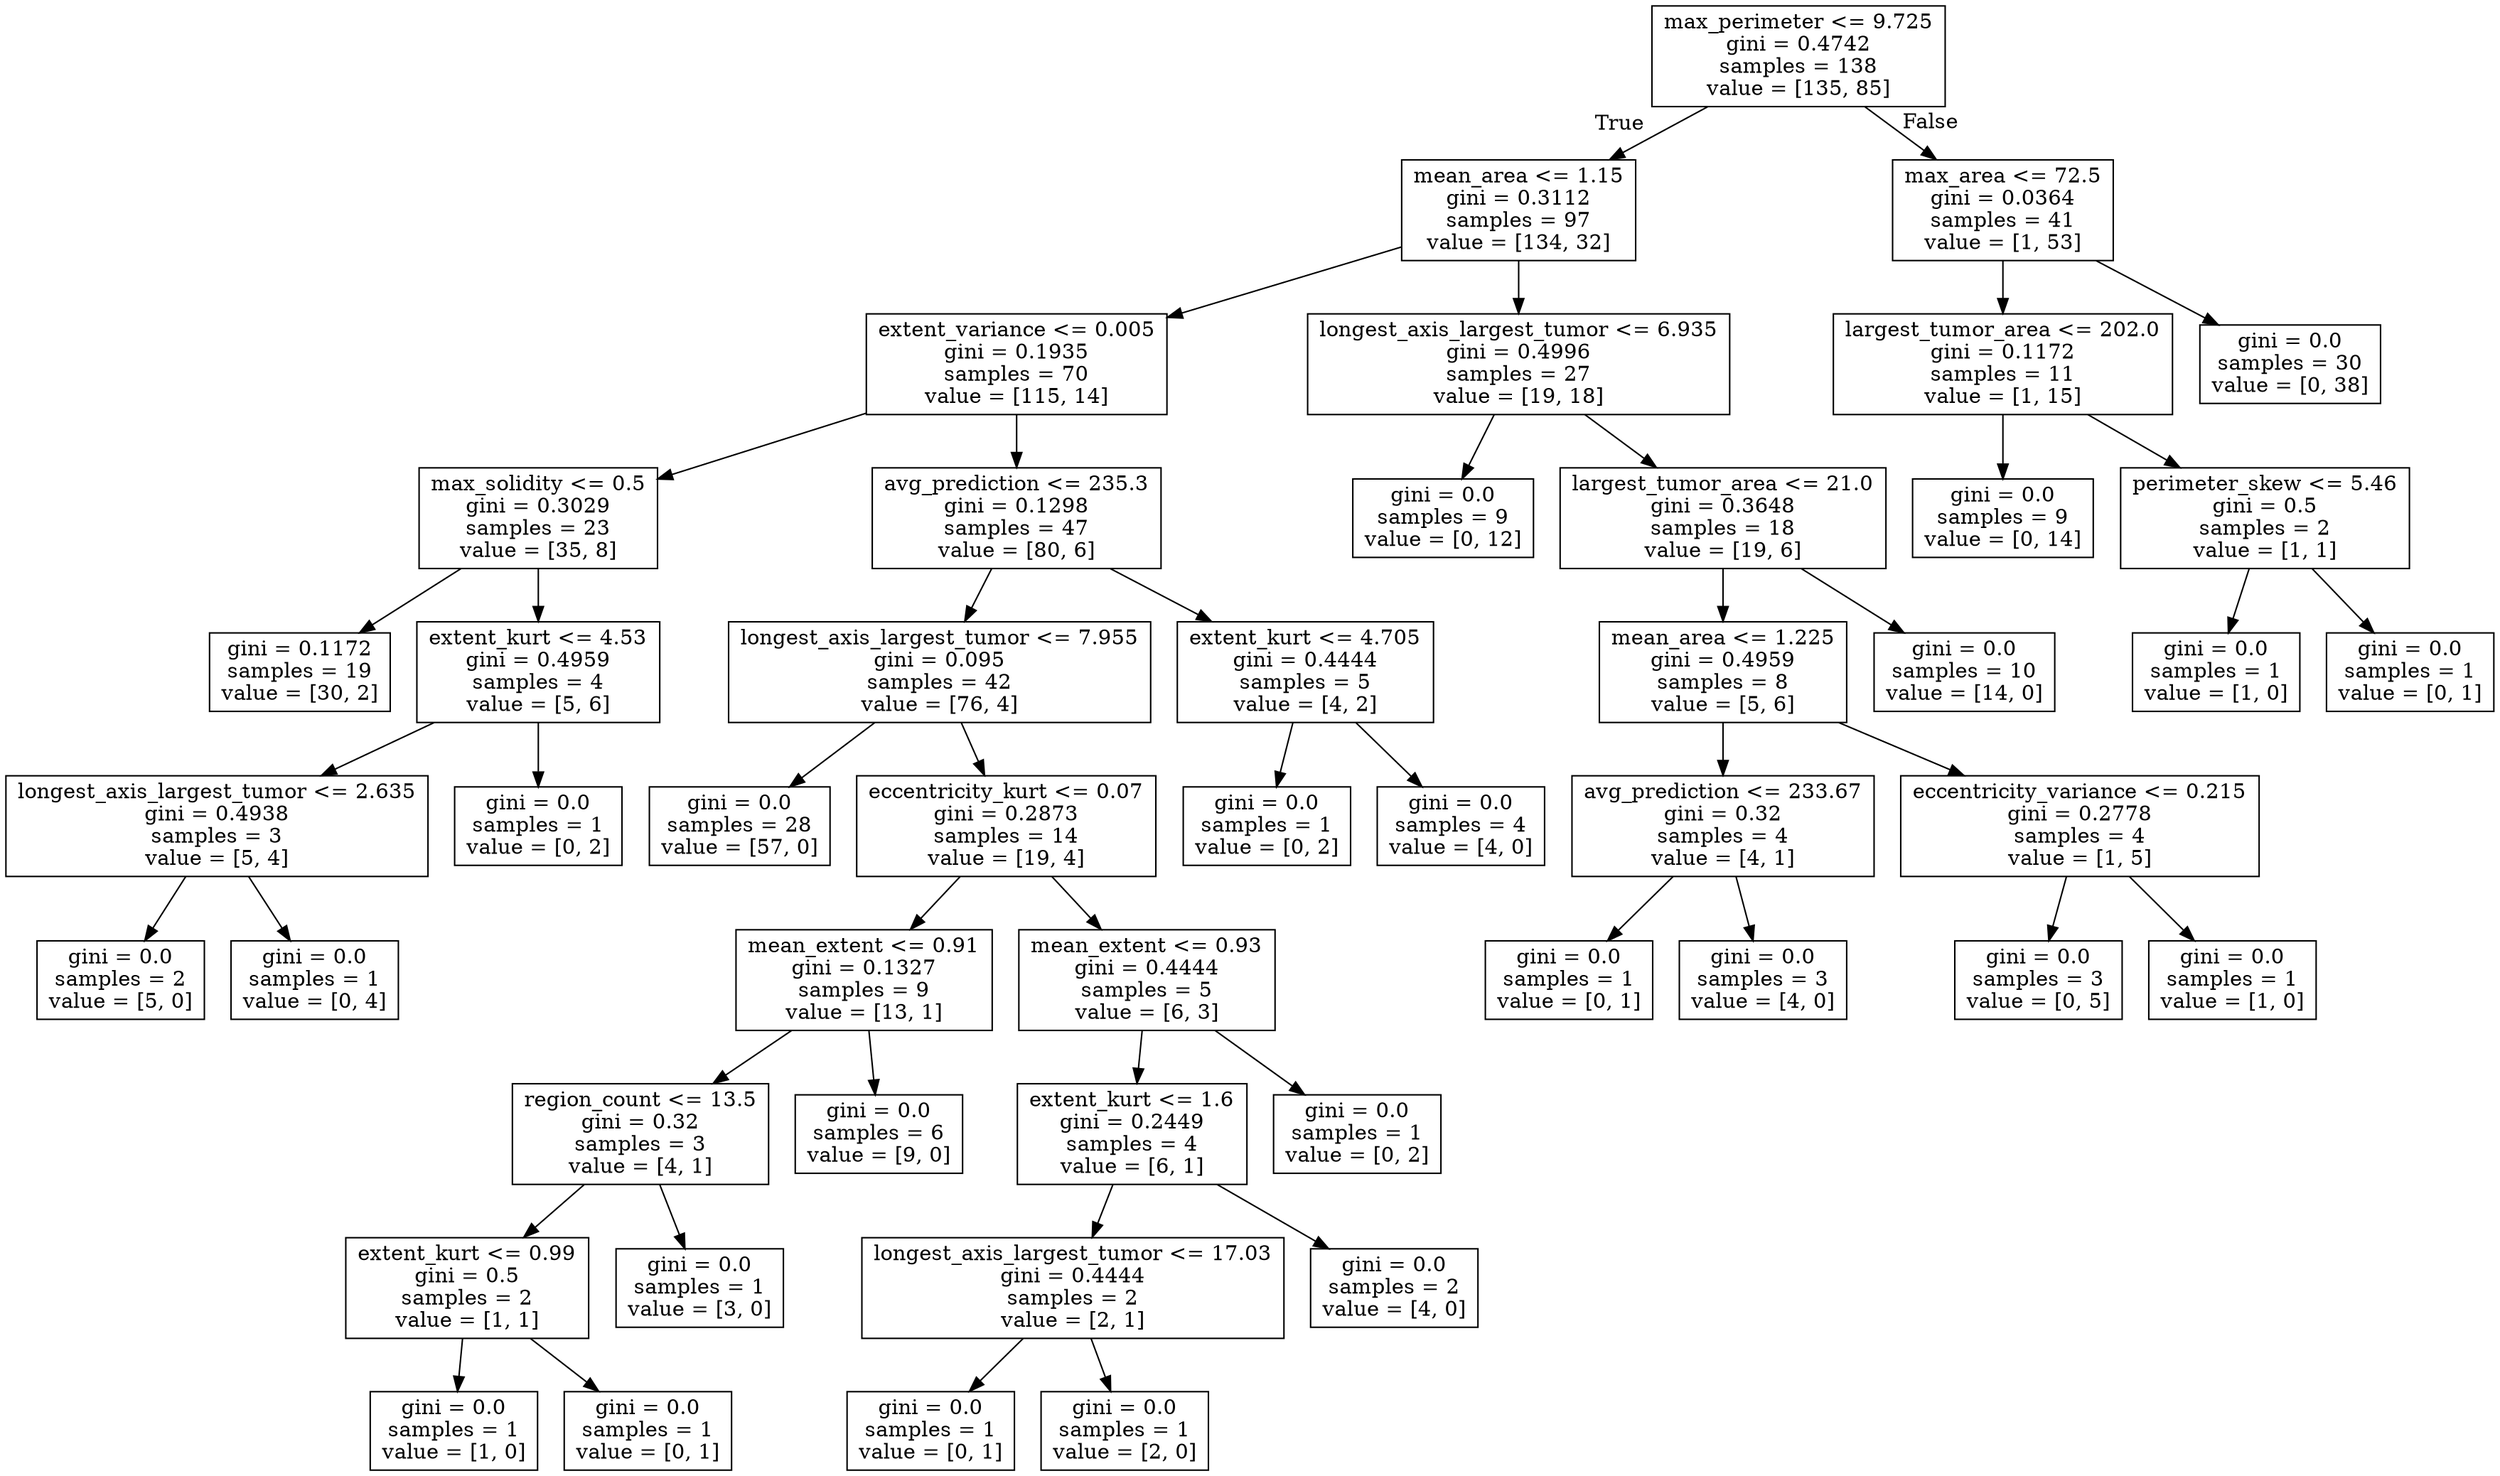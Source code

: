 digraph Tree {
node [shape=box] ;
0 [label="max_perimeter <= 9.725\ngini = 0.4742\nsamples = 138\nvalue = [135, 85]"] ;
1 [label="mean_area <= 1.15\ngini = 0.3112\nsamples = 97\nvalue = [134, 32]"] ;
0 -> 1 [labeldistance=2.5, labelangle=45, headlabel="True"] ;
2 [label="extent_variance <= 0.005\ngini = 0.1935\nsamples = 70\nvalue = [115, 14]"] ;
1 -> 2 ;
3 [label="max_solidity <= 0.5\ngini = 0.3029\nsamples = 23\nvalue = [35, 8]"] ;
2 -> 3 ;
4 [label="gini = 0.1172\nsamples = 19\nvalue = [30, 2]"] ;
3 -> 4 ;
5 [label="extent_kurt <= 4.53\ngini = 0.4959\nsamples = 4\nvalue = [5, 6]"] ;
3 -> 5 ;
6 [label="longest_axis_largest_tumor <= 2.635\ngini = 0.4938\nsamples = 3\nvalue = [5, 4]"] ;
5 -> 6 ;
7 [label="gini = 0.0\nsamples = 2\nvalue = [5, 0]"] ;
6 -> 7 ;
8 [label="gini = 0.0\nsamples = 1\nvalue = [0, 4]"] ;
6 -> 8 ;
9 [label="gini = 0.0\nsamples = 1\nvalue = [0, 2]"] ;
5 -> 9 ;
10 [label="avg_prediction <= 235.3\ngini = 0.1298\nsamples = 47\nvalue = [80, 6]"] ;
2 -> 10 ;
11 [label="longest_axis_largest_tumor <= 7.955\ngini = 0.095\nsamples = 42\nvalue = [76, 4]"] ;
10 -> 11 ;
12 [label="gini = 0.0\nsamples = 28\nvalue = [57, 0]"] ;
11 -> 12 ;
13 [label="eccentricity_kurt <= 0.07\ngini = 0.2873\nsamples = 14\nvalue = [19, 4]"] ;
11 -> 13 ;
14 [label="mean_extent <= 0.91\ngini = 0.1327\nsamples = 9\nvalue = [13, 1]"] ;
13 -> 14 ;
15 [label="region_count <= 13.5\ngini = 0.32\nsamples = 3\nvalue = [4, 1]"] ;
14 -> 15 ;
16 [label="extent_kurt <= 0.99\ngini = 0.5\nsamples = 2\nvalue = [1, 1]"] ;
15 -> 16 ;
17 [label="gini = 0.0\nsamples = 1\nvalue = [1, 0]"] ;
16 -> 17 ;
18 [label="gini = 0.0\nsamples = 1\nvalue = [0, 1]"] ;
16 -> 18 ;
19 [label="gini = 0.0\nsamples = 1\nvalue = [3, 0]"] ;
15 -> 19 ;
20 [label="gini = 0.0\nsamples = 6\nvalue = [9, 0]"] ;
14 -> 20 ;
21 [label="mean_extent <= 0.93\ngini = 0.4444\nsamples = 5\nvalue = [6, 3]"] ;
13 -> 21 ;
22 [label="extent_kurt <= 1.6\ngini = 0.2449\nsamples = 4\nvalue = [6, 1]"] ;
21 -> 22 ;
23 [label="longest_axis_largest_tumor <= 17.03\ngini = 0.4444\nsamples = 2\nvalue = [2, 1]"] ;
22 -> 23 ;
24 [label="gini = 0.0\nsamples = 1\nvalue = [0, 1]"] ;
23 -> 24 ;
25 [label="gini = 0.0\nsamples = 1\nvalue = [2, 0]"] ;
23 -> 25 ;
26 [label="gini = 0.0\nsamples = 2\nvalue = [4, 0]"] ;
22 -> 26 ;
27 [label="gini = 0.0\nsamples = 1\nvalue = [0, 2]"] ;
21 -> 27 ;
28 [label="extent_kurt <= 4.705\ngini = 0.4444\nsamples = 5\nvalue = [4, 2]"] ;
10 -> 28 ;
29 [label="gini = 0.0\nsamples = 1\nvalue = [0, 2]"] ;
28 -> 29 ;
30 [label="gini = 0.0\nsamples = 4\nvalue = [4, 0]"] ;
28 -> 30 ;
31 [label="longest_axis_largest_tumor <= 6.935\ngini = 0.4996\nsamples = 27\nvalue = [19, 18]"] ;
1 -> 31 ;
32 [label="gini = 0.0\nsamples = 9\nvalue = [0, 12]"] ;
31 -> 32 ;
33 [label="largest_tumor_area <= 21.0\ngini = 0.3648\nsamples = 18\nvalue = [19, 6]"] ;
31 -> 33 ;
34 [label="mean_area <= 1.225\ngini = 0.4959\nsamples = 8\nvalue = [5, 6]"] ;
33 -> 34 ;
35 [label="avg_prediction <= 233.67\ngini = 0.32\nsamples = 4\nvalue = [4, 1]"] ;
34 -> 35 ;
36 [label="gini = 0.0\nsamples = 1\nvalue = [0, 1]"] ;
35 -> 36 ;
37 [label="gini = 0.0\nsamples = 3\nvalue = [4, 0]"] ;
35 -> 37 ;
38 [label="eccentricity_variance <= 0.215\ngini = 0.2778\nsamples = 4\nvalue = [1, 5]"] ;
34 -> 38 ;
39 [label="gini = 0.0\nsamples = 3\nvalue = [0, 5]"] ;
38 -> 39 ;
40 [label="gini = 0.0\nsamples = 1\nvalue = [1, 0]"] ;
38 -> 40 ;
41 [label="gini = 0.0\nsamples = 10\nvalue = [14, 0]"] ;
33 -> 41 ;
42 [label="max_area <= 72.5\ngini = 0.0364\nsamples = 41\nvalue = [1, 53]"] ;
0 -> 42 [labeldistance=2.5, labelangle=-45, headlabel="False"] ;
43 [label="largest_tumor_area <= 202.0\ngini = 0.1172\nsamples = 11\nvalue = [1, 15]"] ;
42 -> 43 ;
44 [label="gini = 0.0\nsamples = 9\nvalue = [0, 14]"] ;
43 -> 44 ;
45 [label="perimeter_skew <= 5.46\ngini = 0.5\nsamples = 2\nvalue = [1, 1]"] ;
43 -> 45 ;
46 [label="gini = 0.0\nsamples = 1\nvalue = [1, 0]"] ;
45 -> 46 ;
47 [label="gini = 0.0\nsamples = 1\nvalue = [0, 1]"] ;
45 -> 47 ;
48 [label="gini = 0.0\nsamples = 30\nvalue = [0, 38]"] ;
42 -> 48 ;
}